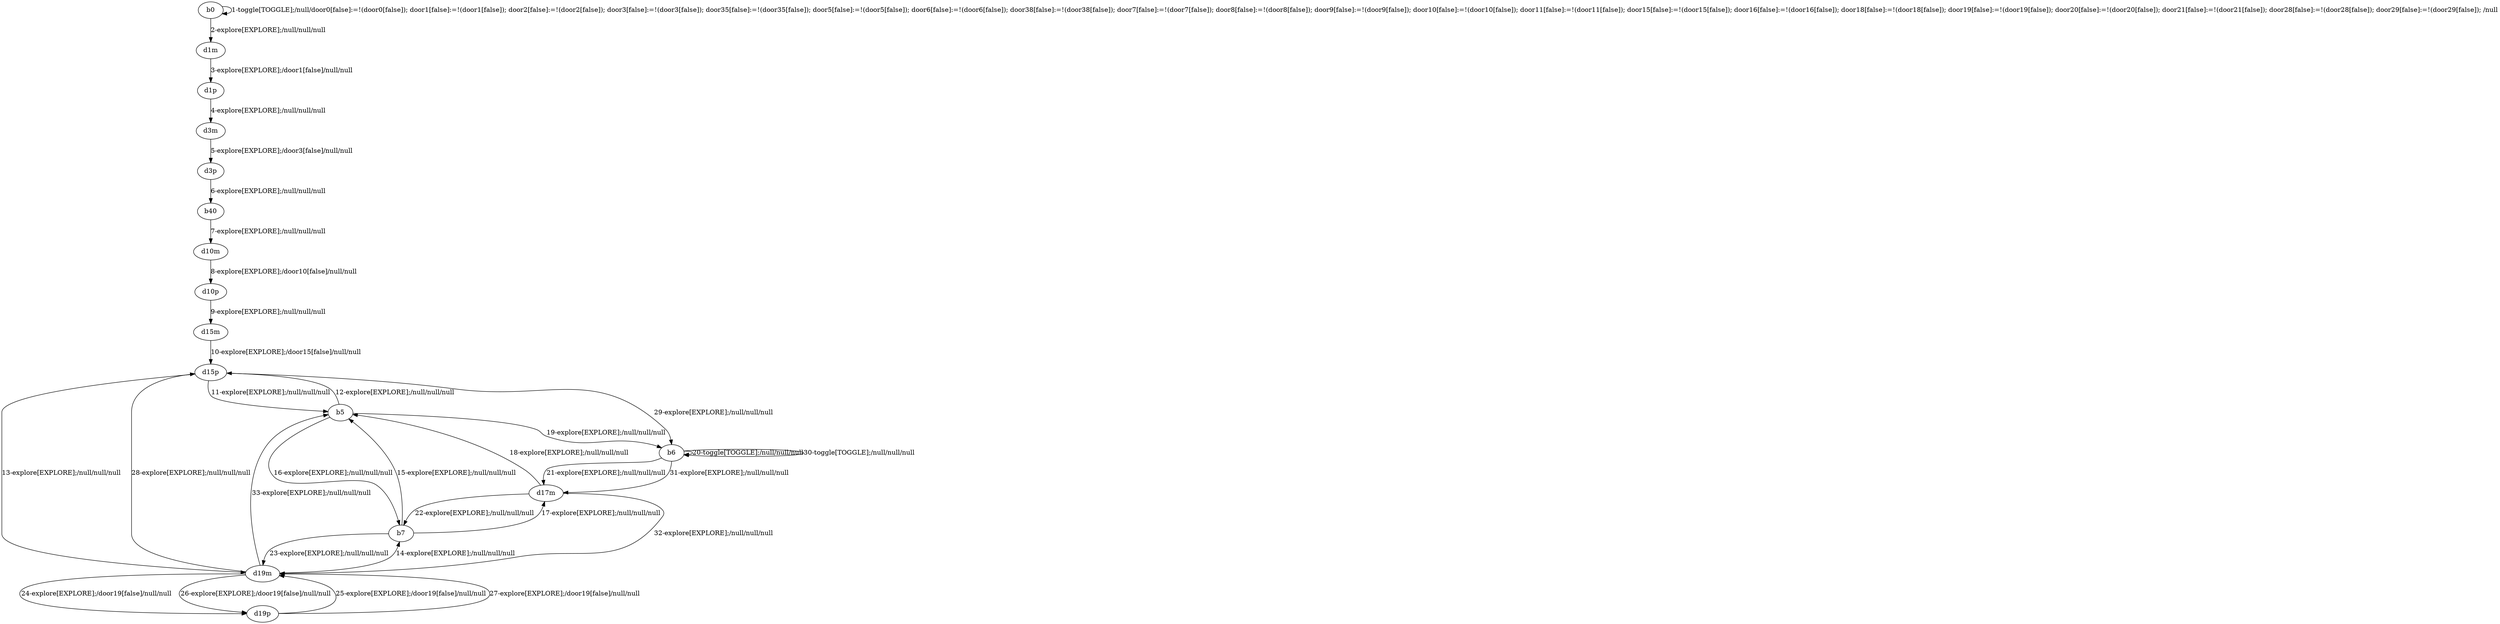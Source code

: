 # Total number of goals covered by this test: 1
# d19m --> b5

digraph g {
"b0" -> "b0" [label = "1-toggle[TOGGLE];/null/door0[false]:=!(door0[false]); door1[false]:=!(door1[false]); door2[false]:=!(door2[false]); door3[false]:=!(door3[false]); door35[false]:=!(door35[false]); door5[false]:=!(door5[false]); door6[false]:=!(door6[false]); door38[false]:=!(door38[false]); door7[false]:=!(door7[false]); door8[false]:=!(door8[false]); door9[false]:=!(door9[false]); door10[false]:=!(door10[false]); door11[false]:=!(door11[false]); door15[false]:=!(door15[false]); door16[false]:=!(door16[false]); door18[false]:=!(door18[false]); door19[false]:=!(door19[false]); door20[false]:=!(door20[false]); door21[false]:=!(door21[false]); door28[false]:=!(door28[false]); door29[false]:=!(door29[false]); /null"];
"b0" -> "d1m" [label = "2-explore[EXPLORE];/null/null/null"];
"d1m" -> "d1p" [label = "3-explore[EXPLORE];/door1[false]/null/null"];
"d1p" -> "d3m" [label = "4-explore[EXPLORE];/null/null/null"];
"d3m" -> "d3p" [label = "5-explore[EXPLORE];/door3[false]/null/null"];
"d3p" -> "b40" [label = "6-explore[EXPLORE];/null/null/null"];
"b40" -> "d10m" [label = "7-explore[EXPLORE];/null/null/null"];
"d10m" -> "d10p" [label = "8-explore[EXPLORE];/door10[false]/null/null"];
"d10p" -> "d15m" [label = "9-explore[EXPLORE];/null/null/null"];
"d15m" -> "d15p" [label = "10-explore[EXPLORE];/door15[false]/null/null"];
"d15p" -> "b5" [label = "11-explore[EXPLORE];/null/null/null"];
"b5" -> "d15p" [label = "12-explore[EXPLORE];/null/null/null"];
"d15p" -> "d19m" [label = "13-explore[EXPLORE];/null/null/null"];
"d19m" -> "b7" [label = "14-explore[EXPLORE];/null/null/null"];
"b7" -> "b5" [label = "15-explore[EXPLORE];/null/null/null"];
"b5" -> "b7" [label = "16-explore[EXPLORE];/null/null/null"];
"b7" -> "d17m" [label = "17-explore[EXPLORE];/null/null/null"];
"d17m" -> "b5" [label = "18-explore[EXPLORE];/null/null/null"];
"b5" -> "b6" [label = "19-explore[EXPLORE];/null/null/null"];
"b6" -> "b6" [label = "20-toggle[TOGGLE];/null/null/null"];
"b6" -> "d17m" [label = "21-explore[EXPLORE];/null/null/null"];
"d17m" -> "b7" [label = "22-explore[EXPLORE];/null/null/null"];
"b7" -> "d19m" [label = "23-explore[EXPLORE];/null/null/null"];
"d19m" -> "d19p" [label = "24-explore[EXPLORE];/door19[false]/null/null"];
"d19p" -> "d19m" [label = "25-explore[EXPLORE];/door19[false]/null/null"];
"d19m" -> "d19p" [label = "26-explore[EXPLORE];/door19[false]/null/null"];
"d19p" -> "d19m" [label = "27-explore[EXPLORE];/door19[false]/null/null"];
"d19m" -> "d15p" [label = "28-explore[EXPLORE];/null/null/null"];
"d15p" -> "b6" [label = "29-explore[EXPLORE];/null/null/null"];
"b6" -> "b6" [label = "30-toggle[TOGGLE];/null/null/null"];
"b6" -> "d17m" [label = "31-explore[EXPLORE];/null/null/null"];
"d17m" -> "d19m" [label = "32-explore[EXPLORE];/null/null/null"];
"d19m" -> "b5" [label = "33-explore[EXPLORE];/null/null/null"];
}